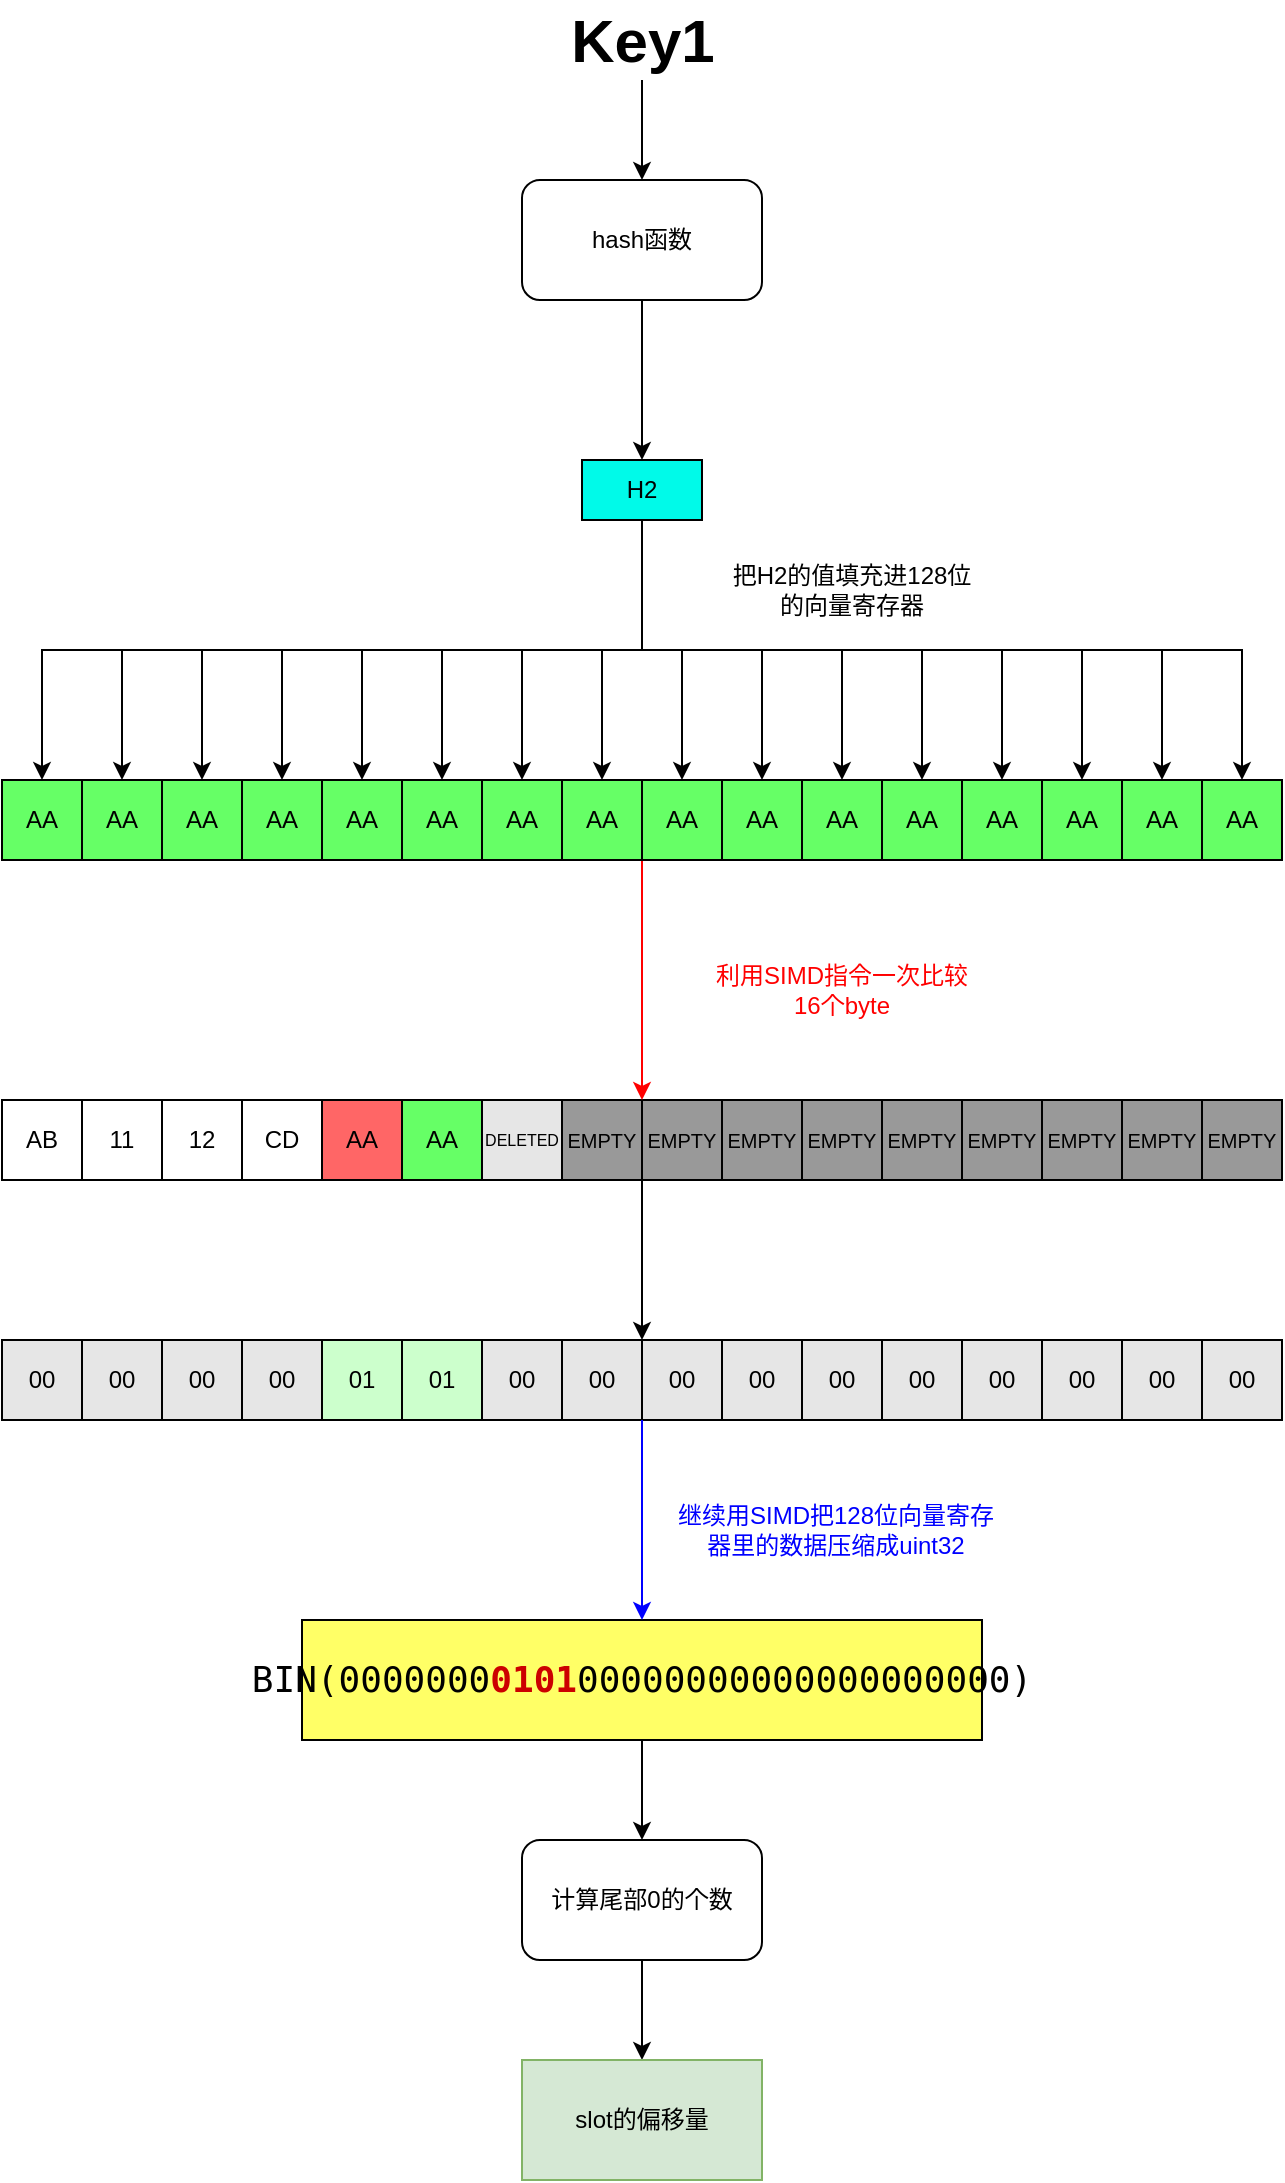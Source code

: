 <mxfile version="21.6.1" type="device">
  <diagram name="第 1 页" id="q7HSDtDoBeR8DjNvWGaf">
    <mxGraphModel dx="1114" dy="786" grid="1" gridSize="10" guides="1" tooltips="1" connect="1" arrows="1" fold="1" page="1" pageScale="1" pageWidth="827" pageHeight="1169" math="0" shadow="0">
      <root>
        <mxCell id="0" />
        <mxCell id="1" parent="0" />
        <mxCell id="k2VJLeDsCPEsgnFZbSrU-1" value="AB" style="rounded=0;whiteSpace=wrap;html=1;" parent="1" vertex="1">
          <mxGeometry x="80" y="560" width="40" height="40" as="geometry" />
        </mxCell>
        <mxCell id="k2VJLeDsCPEsgnFZbSrU-2" value="11" style="rounded=0;whiteSpace=wrap;html=1;" parent="1" vertex="1">
          <mxGeometry x="120" y="560" width="40" height="40" as="geometry" />
        </mxCell>
        <mxCell id="k2VJLeDsCPEsgnFZbSrU-3" value="12" style="rounded=0;whiteSpace=wrap;html=1;" parent="1" vertex="1">
          <mxGeometry x="160" y="560" width="40" height="40" as="geometry" />
        </mxCell>
        <mxCell id="k2VJLeDsCPEsgnFZbSrU-4" value="CD" style="rounded=0;whiteSpace=wrap;html=1;" parent="1" vertex="1">
          <mxGeometry x="200" y="560" width="40" height="40" as="geometry" />
        </mxCell>
        <mxCell id="k2VJLeDsCPEsgnFZbSrU-5" value="AA" style="rounded=0;whiteSpace=wrap;html=1;fillColor=#FF6666;" parent="1" vertex="1">
          <mxGeometry x="240" y="560" width="40" height="40" as="geometry" />
        </mxCell>
        <mxCell id="k2VJLeDsCPEsgnFZbSrU-6" value="AA" style="rounded=0;whiteSpace=wrap;html=1;fillColor=#66FF66;" parent="1" vertex="1">
          <mxGeometry x="280" y="560" width="40" height="40" as="geometry" />
        </mxCell>
        <mxCell id="k2VJLeDsCPEsgnFZbSrU-7" value="EMPTY" style="rounded=0;whiteSpace=wrap;html=1;fontSize=10;fillColor=#999999;" parent="1" vertex="1">
          <mxGeometry x="360" y="560" width="40" height="40" as="geometry" />
        </mxCell>
        <mxCell id="k2VJLeDsCPEsgnFZbSrU-8" value="DELETED" style="rounded=0;whiteSpace=wrap;html=1;fontSize=8;fillColor=#E6E6E6;" parent="1" vertex="1">
          <mxGeometry x="320" y="560" width="40" height="40" as="geometry" />
        </mxCell>
        <mxCell id="FZLwyIGfAvZ6U7Ad7win-1" style="edgeStyle=orthogonalEdgeStyle;rounded=0;orthogonalLoop=1;jettySize=auto;html=1;exitX=0.5;exitY=1;exitDx=0;exitDy=0;entryX=0.5;entryY=0;entryDx=0;entryDy=0;" parent="1" source="k2VJLeDsCPEsgnFZbSrU-17" target="k2VJLeDsCPEsgnFZbSrU-21" edge="1">
          <mxGeometry relative="1" as="geometry" />
        </mxCell>
        <mxCell id="k2VJLeDsCPEsgnFZbSrU-17" value="&lt;font style=&quot;font-size: 30px;&quot;&gt;Key1&lt;/font&gt;" style="text;strokeColor=none;fillColor=none;html=1;fontSize=24;fontStyle=1;verticalAlign=middle;align=center;" parent="1" vertex="1">
          <mxGeometry x="350" y="10" width="100" height="40" as="geometry" />
        </mxCell>
        <mxCell id="FZLwyIGfAvZ6U7Ad7win-19" style="edgeStyle=orthogonalEdgeStyle;rounded=0;orthogonalLoop=1;jettySize=auto;html=1;exitX=0.5;exitY=1;exitDx=0;exitDy=0;" parent="1" source="k2VJLeDsCPEsgnFZbSrU-19" target="FZLwyIGfAvZ6U7Ad7win-3" edge="1">
          <mxGeometry relative="1" as="geometry" />
        </mxCell>
        <mxCell id="FZLwyIGfAvZ6U7Ad7win-20" style="edgeStyle=orthogonalEdgeStyle;rounded=0;orthogonalLoop=1;jettySize=auto;html=1;exitX=0.5;exitY=1;exitDx=0;exitDy=0;entryX=0.5;entryY=0;entryDx=0;entryDy=0;" parent="1" source="k2VJLeDsCPEsgnFZbSrU-19" target="FZLwyIGfAvZ6U7Ad7win-4" edge="1">
          <mxGeometry relative="1" as="geometry" />
        </mxCell>
        <mxCell id="FZLwyIGfAvZ6U7Ad7win-21" style="edgeStyle=orthogonalEdgeStyle;rounded=0;orthogonalLoop=1;jettySize=auto;html=1;exitX=0.5;exitY=1;exitDx=0;exitDy=0;" parent="1" source="k2VJLeDsCPEsgnFZbSrU-19" target="FZLwyIGfAvZ6U7Ad7win-5" edge="1">
          <mxGeometry relative="1" as="geometry" />
        </mxCell>
        <mxCell id="FZLwyIGfAvZ6U7Ad7win-22" style="edgeStyle=orthogonalEdgeStyle;rounded=0;orthogonalLoop=1;jettySize=auto;html=1;exitX=0.5;exitY=1;exitDx=0;exitDy=0;entryX=0.5;entryY=0;entryDx=0;entryDy=0;" parent="1" source="k2VJLeDsCPEsgnFZbSrU-19" target="FZLwyIGfAvZ6U7Ad7win-6" edge="1">
          <mxGeometry relative="1" as="geometry" />
        </mxCell>
        <mxCell id="FZLwyIGfAvZ6U7Ad7win-23" style="edgeStyle=orthogonalEdgeStyle;rounded=0;orthogonalLoop=1;jettySize=auto;html=1;exitX=0.5;exitY=1;exitDx=0;exitDy=0;" parent="1" source="k2VJLeDsCPEsgnFZbSrU-19" target="FZLwyIGfAvZ6U7Ad7win-7" edge="1">
          <mxGeometry relative="1" as="geometry" />
        </mxCell>
        <mxCell id="FZLwyIGfAvZ6U7Ad7win-24" style="edgeStyle=orthogonalEdgeStyle;rounded=0;orthogonalLoop=1;jettySize=auto;html=1;exitX=0.5;exitY=1;exitDx=0;exitDy=0;entryX=0.5;entryY=0;entryDx=0;entryDy=0;" parent="1" source="k2VJLeDsCPEsgnFZbSrU-19" target="FZLwyIGfAvZ6U7Ad7win-8" edge="1">
          <mxGeometry relative="1" as="geometry" />
        </mxCell>
        <mxCell id="FZLwyIGfAvZ6U7Ad7win-25" style="edgeStyle=orthogonalEdgeStyle;rounded=0;orthogonalLoop=1;jettySize=auto;html=1;exitX=0.5;exitY=1;exitDx=0;exitDy=0;entryX=0.5;entryY=0;entryDx=0;entryDy=0;" parent="1" source="k2VJLeDsCPEsgnFZbSrU-19" target="FZLwyIGfAvZ6U7Ad7win-9" edge="1">
          <mxGeometry relative="1" as="geometry" />
        </mxCell>
        <mxCell id="FZLwyIGfAvZ6U7Ad7win-26" style="edgeStyle=orthogonalEdgeStyle;rounded=0;orthogonalLoop=1;jettySize=auto;html=1;exitX=0.5;exitY=1;exitDx=0;exitDy=0;entryX=0.5;entryY=0;entryDx=0;entryDy=0;" parent="1" source="k2VJLeDsCPEsgnFZbSrU-19" target="FZLwyIGfAvZ6U7Ad7win-10" edge="1">
          <mxGeometry relative="1" as="geometry" />
        </mxCell>
        <mxCell id="FZLwyIGfAvZ6U7Ad7win-27" style="edgeStyle=orthogonalEdgeStyle;rounded=0;orthogonalLoop=1;jettySize=auto;html=1;exitX=0.5;exitY=1;exitDx=0;exitDy=0;entryX=0.5;entryY=0;entryDx=0;entryDy=0;" parent="1" source="k2VJLeDsCPEsgnFZbSrU-19" target="FZLwyIGfAvZ6U7Ad7win-11" edge="1">
          <mxGeometry relative="1" as="geometry" />
        </mxCell>
        <mxCell id="FZLwyIGfAvZ6U7Ad7win-28" style="edgeStyle=orthogonalEdgeStyle;rounded=0;orthogonalLoop=1;jettySize=auto;html=1;exitX=0.5;exitY=1;exitDx=0;exitDy=0;entryX=0.5;entryY=0;entryDx=0;entryDy=0;" parent="1" source="k2VJLeDsCPEsgnFZbSrU-19" target="FZLwyIGfAvZ6U7Ad7win-12" edge="1">
          <mxGeometry relative="1" as="geometry" />
        </mxCell>
        <mxCell id="FZLwyIGfAvZ6U7Ad7win-29" style="edgeStyle=orthogonalEdgeStyle;rounded=0;orthogonalLoop=1;jettySize=auto;html=1;exitX=0.5;exitY=1;exitDx=0;exitDy=0;" parent="1" source="k2VJLeDsCPEsgnFZbSrU-19" target="FZLwyIGfAvZ6U7Ad7win-13" edge="1">
          <mxGeometry relative="1" as="geometry" />
        </mxCell>
        <mxCell id="FZLwyIGfAvZ6U7Ad7win-30" style="edgeStyle=orthogonalEdgeStyle;rounded=0;orthogonalLoop=1;jettySize=auto;html=1;exitX=0.5;exitY=1;exitDx=0;exitDy=0;entryX=0.5;entryY=0;entryDx=0;entryDy=0;" parent="1" source="k2VJLeDsCPEsgnFZbSrU-19" target="FZLwyIGfAvZ6U7Ad7win-14" edge="1">
          <mxGeometry relative="1" as="geometry" />
        </mxCell>
        <mxCell id="FZLwyIGfAvZ6U7Ad7win-31" style="edgeStyle=orthogonalEdgeStyle;rounded=0;orthogonalLoop=1;jettySize=auto;html=1;exitX=0.5;exitY=1;exitDx=0;exitDy=0;entryX=0.5;entryY=0;entryDx=0;entryDy=0;" parent="1" source="k2VJLeDsCPEsgnFZbSrU-19" target="FZLwyIGfAvZ6U7Ad7win-15" edge="1">
          <mxGeometry relative="1" as="geometry" />
        </mxCell>
        <mxCell id="FZLwyIGfAvZ6U7Ad7win-32" style="edgeStyle=orthogonalEdgeStyle;rounded=0;orthogonalLoop=1;jettySize=auto;html=1;exitX=0.5;exitY=1;exitDx=0;exitDy=0;" parent="1" source="k2VJLeDsCPEsgnFZbSrU-19" target="FZLwyIGfAvZ6U7Ad7win-16" edge="1">
          <mxGeometry relative="1" as="geometry" />
        </mxCell>
        <mxCell id="FZLwyIGfAvZ6U7Ad7win-33" style="edgeStyle=orthogonalEdgeStyle;rounded=0;orthogonalLoop=1;jettySize=auto;html=1;exitX=0.5;exitY=1;exitDx=0;exitDy=0;" parent="1" source="k2VJLeDsCPEsgnFZbSrU-19" target="FZLwyIGfAvZ6U7Ad7win-17" edge="1">
          <mxGeometry relative="1" as="geometry" />
        </mxCell>
        <mxCell id="FZLwyIGfAvZ6U7Ad7win-34" style="edgeStyle=orthogonalEdgeStyle;rounded=0;orthogonalLoop=1;jettySize=auto;html=1;exitX=0.5;exitY=1;exitDx=0;exitDy=0;" parent="1" source="k2VJLeDsCPEsgnFZbSrU-19" target="FZLwyIGfAvZ6U7Ad7win-18" edge="1">
          <mxGeometry relative="1" as="geometry" />
        </mxCell>
        <mxCell id="k2VJLeDsCPEsgnFZbSrU-19" value="H2" style="rounded=0;whiteSpace=wrap;html=1;fillColor=#00FAE9;" parent="1" vertex="1">
          <mxGeometry x="370" y="240" width="60" height="30" as="geometry" />
        </mxCell>
        <mxCell id="FZLwyIGfAvZ6U7Ad7win-2" style="edgeStyle=orthogonalEdgeStyle;rounded=0;orthogonalLoop=1;jettySize=auto;html=1;exitX=0.5;exitY=1;exitDx=0;exitDy=0;entryX=0.5;entryY=0;entryDx=0;entryDy=0;" parent="1" source="k2VJLeDsCPEsgnFZbSrU-21" target="k2VJLeDsCPEsgnFZbSrU-19" edge="1">
          <mxGeometry relative="1" as="geometry" />
        </mxCell>
        <mxCell id="k2VJLeDsCPEsgnFZbSrU-21" value="hash函数" style="rounded=1;whiteSpace=wrap;html=1;" parent="1" vertex="1">
          <mxGeometry x="340" y="100" width="120" height="60" as="geometry" />
        </mxCell>
        <mxCell id="k2VJLeDsCPEsgnFZbSrU-29" value="EMPTY" style="rounded=0;whiteSpace=wrap;html=1;fontSize=10;fillColor=#999999;" parent="1" vertex="1">
          <mxGeometry x="440" y="560" width="40" height="40" as="geometry" />
        </mxCell>
        <mxCell id="FZLwyIGfAvZ6U7Ad7win-55" style="edgeStyle=orthogonalEdgeStyle;rounded=0;orthogonalLoop=1;jettySize=auto;html=1;exitX=0;exitY=1;exitDx=0;exitDy=0;entryX=0;entryY=0;entryDx=0;entryDy=0;" parent="1" source="k2VJLeDsCPEsgnFZbSrU-30" target="FZLwyIGfAvZ6U7Ad7win-47" edge="1">
          <mxGeometry relative="1" as="geometry" />
        </mxCell>
        <mxCell id="k2VJLeDsCPEsgnFZbSrU-30" value="EMPTY" style="rounded=0;whiteSpace=wrap;html=1;fontSize=10;fillColor=#999999;" parent="1" vertex="1">
          <mxGeometry x="400" y="560" width="40" height="40" as="geometry" />
        </mxCell>
        <mxCell id="k2VJLeDsCPEsgnFZbSrU-31" value="EMPTY" style="rounded=0;whiteSpace=wrap;html=1;fontSize=10;fillColor=#999999;" parent="1" vertex="1">
          <mxGeometry x="480" y="560" width="40" height="40" as="geometry" />
        </mxCell>
        <mxCell id="k2VJLeDsCPEsgnFZbSrU-32" value="EMPTY" style="rounded=0;whiteSpace=wrap;html=1;fontSize=10;fillColor=#999999;" parent="1" vertex="1">
          <mxGeometry x="520" y="560" width="40" height="40" as="geometry" />
        </mxCell>
        <mxCell id="k2VJLeDsCPEsgnFZbSrU-33" value="EMPTY" style="rounded=0;whiteSpace=wrap;html=1;fontSize=10;fillColor=#999999;" parent="1" vertex="1">
          <mxGeometry x="560" y="560" width="40" height="40" as="geometry" />
        </mxCell>
        <mxCell id="k2VJLeDsCPEsgnFZbSrU-34" value="EMPTY" style="rounded=0;whiteSpace=wrap;html=1;fontSize=10;fillColor=#999999;" parent="1" vertex="1">
          <mxGeometry x="600" y="560" width="40" height="40" as="geometry" />
        </mxCell>
        <mxCell id="k2VJLeDsCPEsgnFZbSrU-35" value="EMPTY" style="rounded=0;whiteSpace=wrap;html=1;fontSize=10;fillColor=#999999;" parent="1" vertex="1">
          <mxGeometry x="640" y="560" width="40" height="40" as="geometry" />
        </mxCell>
        <mxCell id="k2VJLeDsCPEsgnFZbSrU-36" value="EMPTY" style="rounded=0;whiteSpace=wrap;html=1;fontSize=10;fillColor=#999999;" parent="1" vertex="1">
          <mxGeometry x="680" y="560" width="40" height="40" as="geometry" />
        </mxCell>
        <mxCell id="FZLwyIGfAvZ6U7Ad7win-3" value="AA" style="rounded=0;whiteSpace=wrap;html=1;fillColor=#66FF66;" parent="1" vertex="1">
          <mxGeometry x="80" y="400" width="40" height="40" as="geometry" />
        </mxCell>
        <mxCell id="FZLwyIGfAvZ6U7Ad7win-4" value="AA" style="rounded=0;whiteSpace=wrap;html=1;fillColor=#66FF66;" parent="1" vertex="1">
          <mxGeometry x="120" y="400" width="40" height="40" as="geometry" />
        </mxCell>
        <mxCell id="FZLwyIGfAvZ6U7Ad7win-5" value="AA" style="rounded=0;whiteSpace=wrap;html=1;fillColor=#66FF66;" parent="1" vertex="1">
          <mxGeometry x="160" y="400" width="40" height="40" as="geometry" />
        </mxCell>
        <mxCell id="FZLwyIGfAvZ6U7Ad7win-6" value="AA" style="rounded=0;whiteSpace=wrap;html=1;fillColor=#66FF66;" parent="1" vertex="1">
          <mxGeometry x="200" y="400" width="40" height="40" as="geometry" />
        </mxCell>
        <mxCell id="FZLwyIGfAvZ6U7Ad7win-7" value="AA" style="rounded=0;whiteSpace=wrap;html=1;fillColor=#66FF66;" parent="1" vertex="1">
          <mxGeometry x="240" y="400" width="40" height="40" as="geometry" />
        </mxCell>
        <mxCell id="FZLwyIGfAvZ6U7Ad7win-8" value="AA" style="rounded=0;whiteSpace=wrap;html=1;fillColor=#66FF66;" parent="1" vertex="1">
          <mxGeometry x="280" y="400" width="40" height="40" as="geometry" />
        </mxCell>
        <mxCell id="FZLwyIGfAvZ6U7Ad7win-9" value="AA" style="rounded=0;whiteSpace=wrap;html=1;fillColor=#66FF66;" parent="1" vertex="1">
          <mxGeometry x="320" y="400" width="40" height="40" as="geometry" />
        </mxCell>
        <mxCell id="FZLwyIGfAvZ6U7Ad7win-10" value="AA" style="rounded=0;whiteSpace=wrap;html=1;fillColor=#66FF66;" parent="1" vertex="1">
          <mxGeometry x="360" y="400" width="40" height="40" as="geometry" />
        </mxCell>
        <mxCell id="FZLwyIGfAvZ6U7Ad7win-36" style="edgeStyle=orthogonalEdgeStyle;rounded=0;orthogonalLoop=1;jettySize=auto;html=1;exitX=0;exitY=1;exitDx=0;exitDy=0;entryX=0;entryY=0;entryDx=0;entryDy=0;strokeColor=#FF0000;" parent="1" source="FZLwyIGfAvZ6U7Ad7win-11" target="k2VJLeDsCPEsgnFZbSrU-30" edge="1">
          <mxGeometry relative="1" as="geometry" />
        </mxCell>
        <mxCell id="FZLwyIGfAvZ6U7Ad7win-11" value="AA" style="rounded=0;whiteSpace=wrap;html=1;fillColor=#66FF66;" parent="1" vertex="1">
          <mxGeometry x="400" y="400" width="40" height="40" as="geometry" />
        </mxCell>
        <mxCell id="FZLwyIGfAvZ6U7Ad7win-12" value="AA" style="rounded=0;whiteSpace=wrap;html=1;fillColor=#66FF66;" parent="1" vertex="1">
          <mxGeometry x="440" y="400" width="40" height="40" as="geometry" />
        </mxCell>
        <mxCell id="FZLwyIGfAvZ6U7Ad7win-13" value="AA" style="rounded=0;whiteSpace=wrap;html=1;fillColor=#66FF66;" parent="1" vertex="1">
          <mxGeometry x="480" y="400" width="40" height="40" as="geometry" />
        </mxCell>
        <mxCell id="FZLwyIGfAvZ6U7Ad7win-14" value="AA" style="rounded=0;whiteSpace=wrap;html=1;fillColor=#66FF66;" parent="1" vertex="1">
          <mxGeometry x="520" y="400" width="40" height="40" as="geometry" />
        </mxCell>
        <mxCell id="FZLwyIGfAvZ6U7Ad7win-15" value="AA" style="rounded=0;whiteSpace=wrap;html=1;fillColor=#66FF66;" parent="1" vertex="1">
          <mxGeometry x="560" y="400" width="40" height="40" as="geometry" />
        </mxCell>
        <mxCell id="FZLwyIGfAvZ6U7Ad7win-16" value="AA" style="rounded=0;whiteSpace=wrap;html=1;fillColor=#66FF66;" parent="1" vertex="1">
          <mxGeometry x="600" y="400" width="40" height="40" as="geometry" />
        </mxCell>
        <mxCell id="FZLwyIGfAvZ6U7Ad7win-17" value="AA" style="rounded=0;whiteSpace=wrap;html=1;fillColor=#66FF66;" parent="1" vertex="1">
          <mxGeometry x="640" y="400" width="40" height="40" as="geometry" />
        </mxCell>
        <mxCell id="FZLwyIGfAvZ6U7Ad7win-18" value="AA" style="rounded=0;whiteSpace=wrap;html=1;fillColor=#66FF66;" parent="1" vertex="1">
          <mxGeometry x="680" y="400" width="40" height="40" as="geometry" />
        </mxCell>
        <mxCell id="FZLwyIGfAvZ6U7Ad7win-35" value="把H2的值填充进128位的向量寄存器" style="text;html=1;strokeColor=none;fillColor=none;align=center;verticalAlign=middle;whiteSpace=wrap;rounded=0;" parent="1" vertex="1">
          <mxGeometry x="440" y="290" width="130" height="30" as="geometry" />
        </mxCell>
        <mxCell id="FZLwyIGfAvZ6U7Ad7win-38" value="利用SIMD指令一次比较16个byte" style="text;html=1;strokeColor=none;fillColor=none;align=center;verticalAlign=middle;whiteSpace=wrap;rounded=0;fontColor=#FF0000;" parent="1" vertex="1">
          <mxGeometry x="430" y="490" width="140" height="30" as="geometry" />
        </mxCell>
        <mxCell id="FZLwyIGfAvZ6U7Ad7win-39" value="00" style="rounded=0;whiteSpace=wrap;html=1;fillColor=#E6E6E6;" parent="1" vertex="1">
          <mxGeometry x="80" y="680" width="40" height="40" as="geometry" />
        </mxCell>
        <mxCell id="FZLwyIGfAvZ6U7Ad7win-40" value="01" style="rounded=0;whiteSpace=wrap;html=1;fillColor=#CCFFCC;" parent="1" vertex="1">
          <mxGeometry x="240" y="680" width="40" height="40" as="geometry" />
        </mxCell>
        <mxCell id="FZLwyIGfAvZ6U7Ad7win-41" value="00" style="rounded=0;whiteSpace=wrap;html=1;fillColor=#E6E6E6;" parent="1" vertex="1">
          <mxGeometry x="120" y="680" width="40" height="40" as="geometry" />
        </mxCell>
        <mxCell id="FZLwyIGfAvZ6U7Ad7win-42" value="00" style="rounded=0;whiteSpace=wrap;html=1;fillColor=#E6E6E6;" parent="1" vertex="1">
          <mxGeometry x="160" y="680" width="40" height="40" as="geometry" />
        </mxCell>
        <mxCell id="FZLwyIGfAvZ6U7Ad7win-43" value="00" style="rounded=0;whiteSpace=wrap;html=1;fillColor=#E6E6E6;" parent="1" vertex="1">
          <mxGeometry x="200" y="680" width="40" height="40" as="geometry" />
        </mxCell>
        <mxCell id="FZLwyIGfAvZ6U7Ad7win-44" value="00" style="rounded=0;whiteSpace=wrap;html=1;fillColor=#E6E6E6;" parent="1" vertex="1">
          <mxGeometry x="360" y="680" width="40" height="40" as="geometry" />
        </mxCell>
        <mxCell id="FZLwyIGfAvZ6U7Ad7win-45" value="00" style="rounded=0;whiteSpace=wrap;html=1;fillColor=#E6E6E6;" parent="1" vertex="1">
          <mxGeometry x="320" y="680" width="40" height="40" as="geometry" />
        </mxCell>
        <mxCell id="FZLwyIGfAvZ6U7Ad7win-46" value="01" style="rounded=0;whiteSpace=wrap;html=1;fillColor=#CCFFCC;" parent="1" vertex="1">
          <mxGeometry x="280" y="680" width="40" height="40" as="geometry" />
        </mxCell>
        <mxCell id="FZLwyIGfAvZ6U7Ad7win-47" value="00" style="rounded=0;whiteSpace=wrap;html=1;fillColor=#E6E6E6;" parent="1" vertex="1">
          <mxGeometry x="400" y="680" width="40" height="40" as="geometry" />
        </mxCell>
        <mxCell id="FZLwyIGfAvZ6U7Ad7win-48" value="00" style="rounded=0;whiteSpace=wrap;html=1;fillColor=#E6E6E6;" parent="1" vertex="1">
          <mxGeometry x="560" y="680" width="40" height="40" as="geometry" />
        </mxCell>
        <mxCell id="FZLwyIGfAvZ6U7Ad7win-49" value="00" style="rounded=0;whiteSpace=wrap;html=1;fillColor=#E6E6E6;" parent="1" vertex="1">
          <mxGeometry x="440" y="680" width="40" height="40" as="geometry" />
        </mxCell>
        <mxCell id="FZLwyIGfAvZ6U7Ad7win-50" value="00" style="rounded=0;whiteSpace=wrap;html=1;fillColor=#E6E6E6;" parent="1" vertex="1">
          <mxGeometry x="480" y="680" width="40" height="40" as="geometry" />
        </mxCell>
        <mxCell id="FZLwyIGfAvZ6U7Ad7win-51" value="00" style="rounded=0;whiteSpace=wrap;html=1;fillColor=#E6E6E6;" parent="1" vertex="1">
          <mxGeometry x="520" y="680" width="40" height="40" as="geometry" />
        </mxCell>
        <mxCell id="FZLwyIGfAvZ6U7Ad7win-52" value="00" style="rounded=0;whiteSpace=wrap;html=1;fillColor=#E6E6E6;" parent="1" vertex="1">
          <mxGeometry x="680" y="680" width="40" height="40" as="geometry" />
        </mxCell>
        <mxCell id="FZLwyIGfAvZ6U7Ad7win-53" value="00" style="rounded=0;whiteSpace=wrap;html=1;fillColor=#E6E6E6;" parent="1" vertex="1">
          <mxGeometry x="640" y="680" width="40" height="40" as="geometry" />
        </mxCell>
        <mxCell id="FZLwyIGfAvZ6U7Ad7win-54" value="00" style="rounded=0;whiteSpace=wrap;html=1;fillColor=#E6E6E6;" parent="1" vertex="1">
          <mxGeometry x="600" y="680" width="40" height="40" as="geometry" />
        </mxCell>
        <mxCell id="FZLwyIGfAvZ6U7Ad7win-62" style="edgeStyle=orthogonalEdgeStyle;rounded=0;orthogonalLoop=1;jettySize=auto;html=1;exitX=0.5;exitY=1;exitDx=0;exitDy=0;entryX=0.5;entryY=0;entryDx=0;entryDy=0;" parent="1" source="FZLwyIGfAvZ6U7Ad7win-57" target="FZLwyIGfAvZ6U7Ad7win-61" edge="1">
          <mxGeometry relative="1" as="geometry" />
        </mxCell>
        <mxCell id="FZLwyIGfAvZ6U7Ad7win-57" value="&lt;span style=&quot;font-family: monospace; font-size: 18px;&quot;&gt;&lt;span style=&quot;color: rgb(0, 0, 0); font-size: 18px;&quot;&gt;BIN(0000000&lt;/span&gt;&lt;span style=&quot;font-size: 18px;&quot;&gt;&lt;b style=&quot;&quot;&gt;&lt;font color=&quot;#cc0000&quot;&gt;0101&lt;/font&gt;&lt;/b&gt;&lt;/span&gt;&lt;span style=&quot;color: rgb(0, 0, 0); font-size: 18px;&quot;&gt;00000000000000000000)&lt;/span&gt;&lt;br style=&quot;font-size: 18px;&quot;&gt;&lt;/span&gt;" style="rounded=0;whiteSpace=wrap;html=1;fontSize=18;fillColor=#FFFF66;labelBackgroundColor=none;" parent="1" vertex="1">
          <mxGeometry x="230" y="820" width="340" height="60" as="geometry" />
        </mxCell>
        <mxCell id="FZLwyIGfAvZ6U7Ad7win-59" value="" style="endArrow=classic;html=1;rounded=0;exitX=0;exitY=1;exitDx=0;exitDy=0;entryX=0.5;entryY=0;entryDx=0;entryDy=0;fontColor=default;labelBorderColor=default;labelBackgroundColor=none;strokeColor=#0000FF;" parent="1" source="FZLwyIGfAvZ6U7Ad7win-47" target="FZLwyIGfAvZ6U7Ad7win-57" edge="1">
          <mxGeometry width="50" height="50" relative="1" as="geometry">
            <mxPoint x="380" y="800" as="sourcePoint" />
            <mxPoint x="430" y="750" as="targetPoint" />
          </mxGeometry>
        </mxCell>
        <mxCell id="FZLwyIGfAvZ6U7Ad7win-60" value="继续用SIMD把128位向量寄存器里的数据压缩成uint32" style="text;html=1;strokeColor=none;fillColor=none;align=center;verticalAlign=middle;whiteSpace=wrap;rounded=0;fontColor=#0000FF;" parent="1" vertex="1">
          <mxGeometry x="414" y="760" width="166" height="30" as="geometry" />
        </mxCell>
        <mxCell id="FZLwyIGfAvZ6U7Ad7win-66" style="edgeStyle=orthogonalEdgeStyle;rounded=0;orthogonalLoop=1;jettySize=auto;html=1;exitX=0.5;exitY=1;exitDx=0;exitDy=0;" parent="1" source="FZLwyIGfAvZ6U7Ad7win-61" target="FZLwyIGfAvZ6U7Ad7win-65" edge="1">
          <mxGeometry relative="1" as="geometry" />
        </mxCell>
        <mxCell id="FZLwyIGfAvZ6U7Ad7win-61" value="计算尾部0的个数" style="rounded=1;whiteSpace=wrap;html=1;" parent="1" vertex="1">
          <mxGeometry x="340" y="930" width="120" height="60" as="geometry" />
        </mxCell>
        <mxCell id="FZLwyIGfAvZ6U7Ad7win-65" value="slot的偏移量" style="rounded=0;whiteSpace=wrap;html=1;fillColor=#d5e8d4;strokeColor=#82b366;" parent="1" vertex="1">
          <mxGeometry x="340" y="1040" width="120" height="60" as="geometry" />
        </mxCell>
      </root>
    </mxGraphModel>
  </diagram>
</mxfile>
